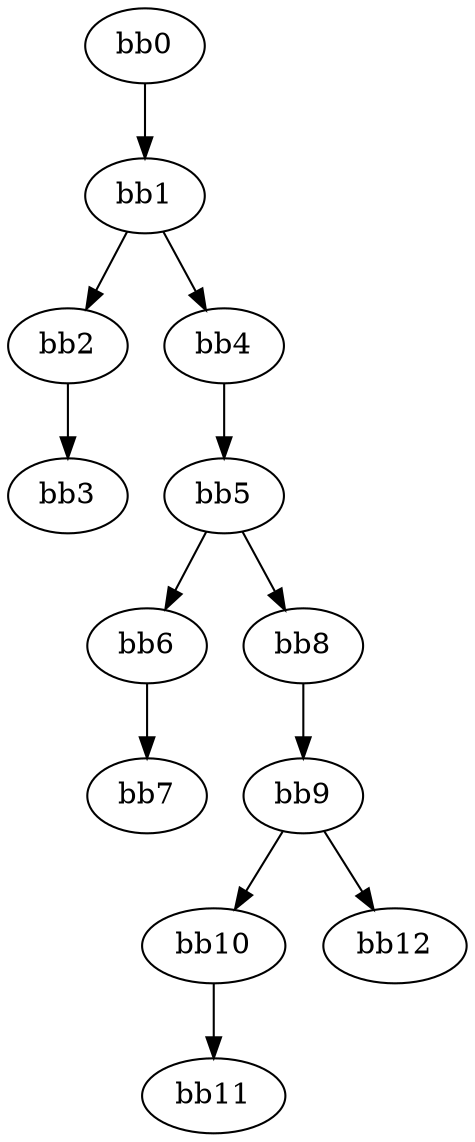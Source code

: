 digraph cfg {
v0 [label = "bb0"];
v1 [label = "bb1"];
v2 [label = "bb2"];
v3 [label = "bb3"];
v4 [label = "bb4"];
v5 [label = "bb5"];
v6 [label = "bb6"];
v7 [label = "bb7"];
v8 [label = "bb8"];
v9 [label = "bb9"];
v10 [label = "bb10"];
v11 [label = "bb11"];
v12 [label = "bb12"];
v0 -> v1;
v1 -> v2;
v1 -> v4;
v2 -> v3;
v4 -> v5;
v5 -> v6;
v5 -> v8;
v6 -> v7;
v8 -> v9;
v9 -> v10;
v9 -> v12;
v10 -> v11;
}
